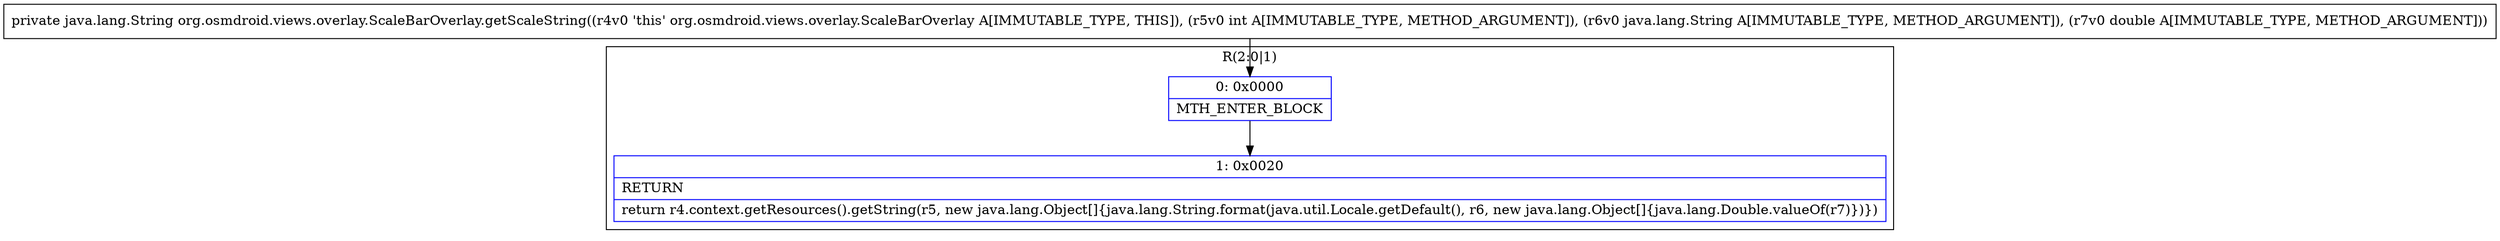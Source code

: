 digraph "CFG fororg.osmdroid.views.overlay.ScaleBarOverlay.getScaleString(ILjava\/lang\/String;D)Ljava\/lang\/String;" {
subgraph cluster_Region_1364576612 {
label = "R(2:0|1)";
node [shape=record,color=blue];
Node_0 [shape=record,label="{0\:\ 0x0000|MTH_ENTER_BLOCK\l}"];
Node_1 [shape=record,label="{1\:\ 0x0020|RETURN\l|return r4.context.getResources().getString(r5, new java.lang.Object[]\{java.lang.String.format(java.util.Locale.getDefault(), r6, new java.lang.Object[]\{java.lang.Double.valueOf(r7)\})\})\l}"];
}
MethodNode[shape=record,label="{private java.lang.String org.osmdroid.views.overlay.ScaleBarOverlay.getScaleString((r4v0 'this' org.osmdroid.views.overlay.ScaleBarOverlay A[IMMUTABLE_TYPE, THIS]), (r5v0 int A[IMMUTABLE_TYPE, METHOD_ARGUMENT]), (r6v0 java.lang.String A[IMMUTABLE_TYPE, METHOD_ARGUMENT]), (r7v0 double A[IMMUTABLE_TYPE, METHOD_ARGUMENT])) }"];
MethodNode -> Node_0;
Node_0 -> Node_1;
}

